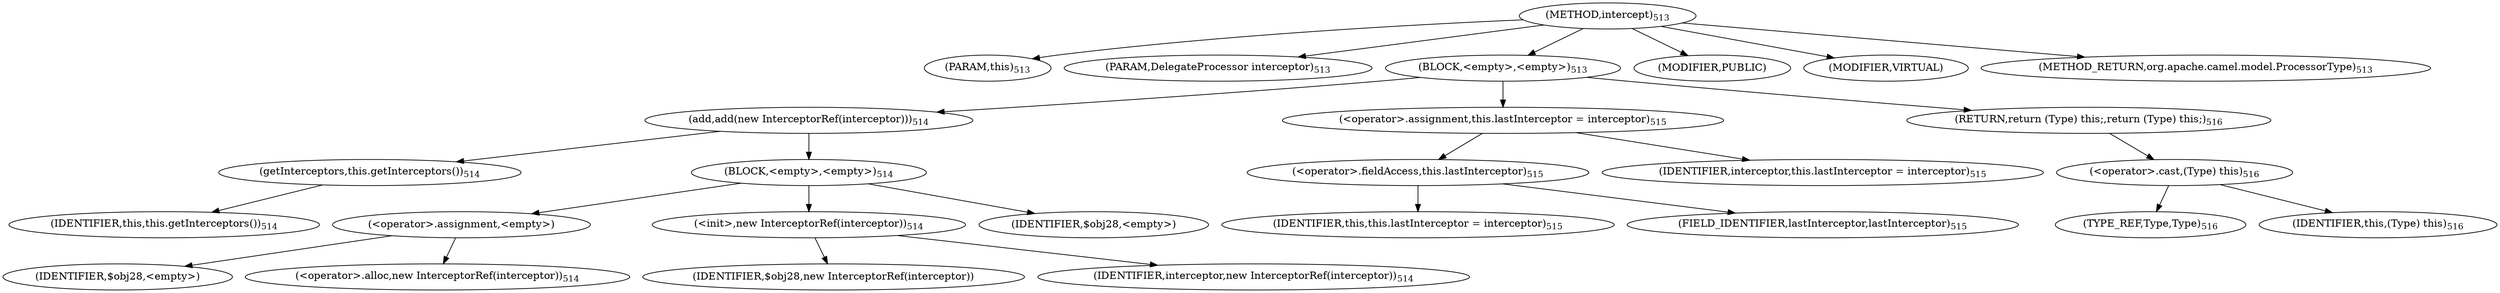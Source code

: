 digraph "intercept" {  
"1071" [label = <(METHOD,intercept)<SUB>513</SUB>> ]
"132" [label = <(PARAM,this)<SUB>513</SUB>> ]
"1072" [label = <(PARAM,DelegateProcessor interceptor)<SUB>513</SUB>> ]
"1073" [label = <(BLOCK,&lt;empty&gt;,&lt;empty&gt;)<SUB>513</SUB>> ]
"1074" [label = <(add,add(new InterceptorRef(interceptor)))<SUB>514</SUB>> ]
"1075" [label = <(getInterceptors,this.getInterceptors())<SUB>514</SUB>> ]
"131" [label = <(IDENTIFIER,this,this.getInterceptors())<SUB>514</SUB>> ]
"1076" [label = <(BLOCK,&lt;empty&gt;,&lt;empty&gt;)<SUB>514</SUB>> ]
"1077" [label = <(&lt;operator&gt;.assignment,&lt;empty&gt;)> ]
"1078" [label = <(IDENTIFIER,$obj28,&lt;empty&gt;)> ]
"1079" [label = <(&lt;operator&gt;.alloc,new InterceptorRef(interceptor))<SUB>514</SUB>> ]
"1080" [label = <(&lt;init&gt;,new InterceptorRef(interceptor))<SUB>514</SUB>> ]
"1081" [label = <(IDENTIFIER,$obj28,new InterceptorRef(interceptor))> ]
"1082" [label = <(IDENTIFIER,interceptor,new InterceptorRef(interceptor))<SUB>514</SUB>> ]
"1083" [label = <(IDENTIFIER,$obj28,&lt;empty&gt;)> ]
"1084" [label = <(&lt;operator&gt;.assignment,this.lastInterceptor = interceptor)<SUB>515</SUB>> ]
"1085" [label = <(&lt;operator&gt;.fieldAccess,this.lastInterceptor)<SUB>515</SUB>> ]
"1086" [label = <(IDENTIFIER,this,this.lastInterceptor = interceptor)<SUB>515</SUB>> ]
"1087" [label = <(FIELD_IDENTIFIER,lastInterceptor,lastInterceptor)<SUB>515</SUB>> ]
"1088" [label = <(IDENTIFIER,interceptor,this.lastInterceptor = interceptor)<SUB>515</SUB>> ]
"1089" [label = <(RETURN,return (Type) this;,return (Type) this;)<SUB>516</SUB>> ]
"1090" [label = <(&lt;operator&gt;.cast,(Type) this)<SUB>516</SUB>> ]
"1091" [label = <(TYPE_REF,Type,Type)<SUB>516</SUB>> ]
"133" [label = <(IDENTIFIER,this,(Type) this)<SUB>516</SUB>> ]
"1092" [label = <(MODIFIER,PUBLIC)> ]
"1093" [label = <(MODIFIER,VIRTUAL)> ]
"1094" [label = <(METHOD_RETURN,org.apache.camel.model.ProcessorType)<SUB>513</SUB>> ]
  "1071" -> "132" 
  "1071" -> "1072" 
  "1071" -> "1073" 
  "1071" -> "1092" 
  "1071" -> "1093" 
  "1071" -> "1094" 
  "1073" -> "1074" 
  "1073" -> "1084" 
  "1073" -> "1089" 
  "1074" -> "1075" 
  "1074" -> "1076" 
  "1075" -> "131" 
  "1076" -> "1077" 
  "1076" -> "1080" 
  "1076" -> "1083" 
  "1077" -> "1078" 
  "1077" -> "1079" 
  "1080" -> "1081" 
  "1080" -> "1082" 
  "1084" -> "1085" 
  "1084" -> "1088" 
  "1085" -> "1086" 
  "1085" -> "1087" 
  "1089" -> "1090" 
  "1090" -> "1091" 
  "1090" -> "133" 
}
